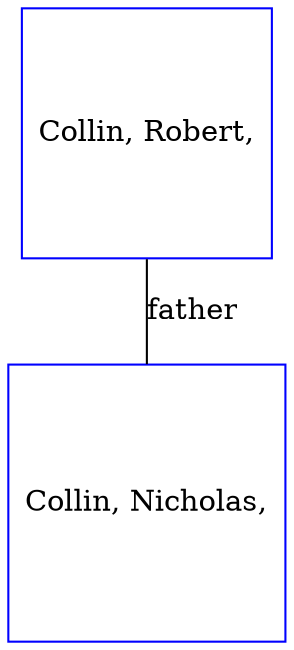 digraph D {
    edge [dir=none];    node [shape=box];    "009201"   [label="Collin, Robert,", shape=box, regular=1, color="blue"] ;
"009200"   [label="Collin, Nicholas,", shape=box, regular=1, color="blue"] ;
009201->009200 [label="father",arrowsize=0.0]; 
}
